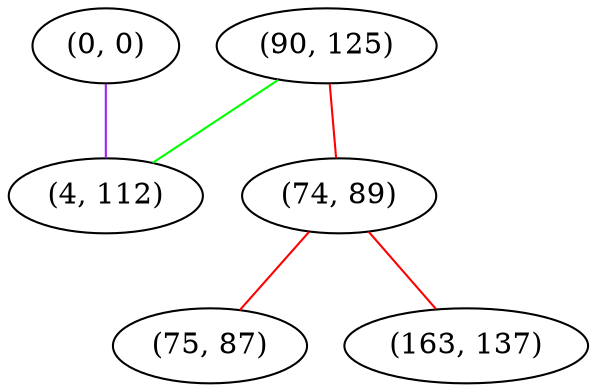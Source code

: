 graph "" {
"(0, 0)";
"(90, 125)";
"(74, 89)";
"(4, 112)";
"(75, 87)";
"(163, 137)";
"(0, 0)" -- "(4, 112)"  [color=purple, key=0, weight=4];
"(90, 125)" -- "(74, 89)"  [color=red, key=0, weight=1];
"(90, 125)" -- "(4, 112)"  [color=green, key=0, weight=2];
"(74, 89)" -- "(75, 87)"  [color=red, key=0, weight=1];
"(74, 89)" -- "(163, 137)"  [color=red, key=0, weight=1];
}
